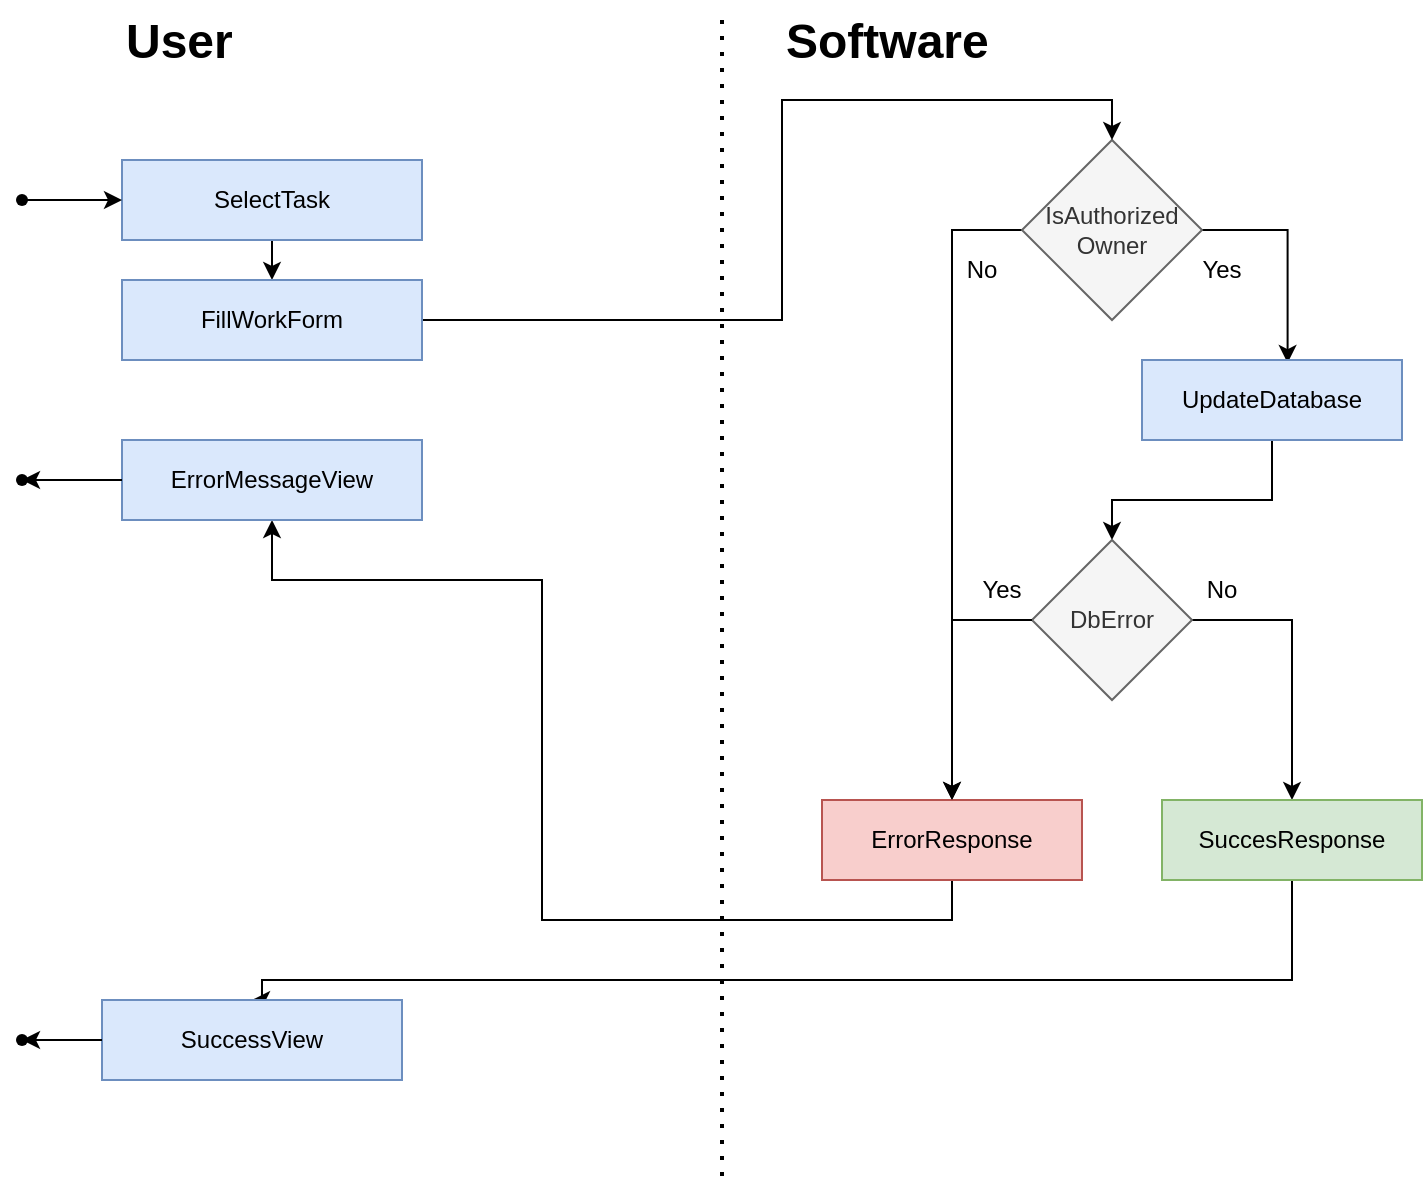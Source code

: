 <mxfile version="24.7.17">
  <diagram id="C5RBs43oDa-KdzZeNtuy" name="Page-1">
    <mxGraphModel dx="1036" dy="606" grid="1" gridSize="10" guides="1" tooltips="1" connect="1" arrows="1" fold="1" page="1" pageScale="1" pageWidth="827" pageHeight="1169" math="0" shadow="0">
      <root>
        <mxCell id="WIyWlLk6GJQsqaUBKTNV-0" />
        <mxCell id="WIyWlLk6GJQsqaUBKTNV-1" parent="WIyWlLk6GJQsqaUBKTNV-0" />
        <mxCell id="aabY8vYiOELEavv-wFIU-2" style="edgeStyle=orthogonalEdgeStyle;rounded=0;orthogonalLoop=1;jettySize=auto;html=1;" parent="WIyWlLk6GJQsqaUBKTNV-1" source="aabY8vYiOELEavv-wFIU-4" target="aabY8vYiOELEavv-wFIU-8" edge="1">
          <mxGeometry relative="1" as="geometry">
            <Array as="points">
              <mxPoint x="485" y="155" />
            </Array>
          </mxGeometry>
        </mxCell>
        <mxCell id="aabY8vYiOELEavv-wFIU-3" style="edgeStyle=orthogonalEdgeStyle;rounded=0;orthogonalLoop=1;jettySize=auto;html=1;entryX=0.56;entryY=0.038;entryDx=0;entryDy=0;entryPerimeter=0;" parent="WIyWlLk6GJQsqaUBKTNV-1" source="aabY8vYiOELEavv-wFIU-4" target="aabY8vYiOELEavv-wFIU-11" edge="1">
          <mxGeometry relative="1" as="geometry">
            <mxPoint x="650" y="260" as="targetPoint" />
            <Array as="points">
              <mxPoint x="653" y="155" />
            </Array>
          </mxGeometry>
        </mxCell>
        <mxCell id="aabY8vYiOELEavv-wFIU-4" value="IsAuthorized Owner" style="rhombus;whiteSpace=wrap;html=1;fillColor=#f5f5f5;fontColor=#333333;strokeColor=#666666;rounded=0;" parent="WIyWlLk6GJQsqaUBKTNV-1" vertex="1">
          <mxGeometry x="520" y="110" width="90" height="90" as="geometry" />
        </mxCell>
        <mxCell id="eI66p3F1mqZY3TlZL7eg-25" style="edgeStyle=orthogonalEdgeStyle;rounded=0;orthogonalLoop=1;jettySize=auto;html=1;exitX=0.5;exitY=1;exitDx=0;exitDy=0;entryX=0.5;entryY=0;entryDx=0;entryDy=0;" edge="1" parent="WIyWlLk6GJQsqaUBKTNV-1" source="aabY8vYiOELEavv-wFIU-6" target="eI66p3F1mqZY3TlZL7eg-24">
          <mxGeometry relative="1" as="geometry" />
        </mxCell>
        <mxCell id="aabY8vYiOELEavv-wFIU-6" value="SelectTask" style="rounded=0;whiteSpace=wrap;html=1;fillColor=#dae8fc;strokeColor=#6c8ebf;" parent="WIyWlLk6GJQsqaUBKTNV-1" vertex="1">
          <mxGeometry x="70" y="120" width="150" height="40" as="geometry" />
        </mxCell>
        <mxCell id="aabY8vYiOELEavv-wFIU-7" style="edgeStyle=orthogonalEdgeStyle;rounded=0;orthogonalLoop=1;jettySize=auto;html=1;exitX=0.5;exitY=1;exitDx=0;exitDy=0;entryX=0.5;entryY=1;entryDx=0;entryDy=0;" parent="WIyWlLk6GJQsqaUBKTNV-1" source="aabY8vYiOELEavv-wFIU-8" target="aabY8vYiOELEavv-wFIU-20" edge="1">
          <mxGeometry relative="1" as="geometry">
            <Array as="points">
              <mxPoint x="485" y="500" />
              <mxPoint x="280" y="500" />
              <mxPoint x="280" y="330" />
              <mxPoint x="145" y="330" />
            </Array>
          </mxGeometry>
        </mxCell>
        <mxCell id="aabY8vYiOELEavv-wFIU-8" value="ErrorResponse" style="rounded=0;whiteSpace=wrap;html=1;fillColor=#f8cecc;strokeColor=#b85450;" parent="WIyWlLk6GJQsqaUBKTNV-1" vertex="1">
          <mxGeometry x="420" y="440" width="130" height="40" as="geometry" />
        </mxCell>
        <mxCell id="aabY8vYiOELEavv-wFIU-9" value="No" style="text;html=1;align=center;verticalAlign=middle;whiteSpace=wrap;rounded=0;" parent="WIyWlLk6GJQsqaUBKTNV-1" vertex="1">
          <mxGeometry x="470" y="160" width="60" height="30" as="geometry" />
        </mxCell>
        <mxCell id="aabY8vYiOELEavv-wFIU-10" style="edgeStyle=orthogonalEdgeStyle;rounded=0;orthogonalLoop=1;jettySize=auto;html=1;exitX=0.5;exitY=1;exitDx=0;exitDy=0;entryX=0.5;entryY=0;entryDx=0;entryDy=0;" parent="WIyWlLk6GJQsqaUBKTNV-1" source="aabY8vYiOELEavv-wFIU-11" target="aabY8vYiOELEavv-wFIU-13" edge="1">
          <mxGeometry relative="1" as="geometry">
            <Array as="points">
              <mxPoint x="645" y="290" />
              <mxPoint x="565" y="290" />
            </Array>
          </mxGeometry>
        </mxCell>
        <mxCell id="aabY8vYiOELEavv-wFIU-11" value="UpdateDatabase" style="rounded=0;whiteSpace=wrap;html=1;fillColor=#dae8fc;strokeColor=#6c8ebf;" parent="WIyWlLk6GJQsqaUBKTNV-1" vertex="1">
          <mxGeometry x="580" y="220" width="130" height="40" as="geometry" />
        </mxCell>
        <mxCell id="aabY8vYiOELEavv-wFIU-12" style="edgeStyle=orthogonalEdgeStyle;rounded=0;orthogonalLoop=1;jettySize=auto;html=1;entryX=0.5;entryY=0;entryDx=0;entryDy=0;" parent="WIyWlLk6GJQsqaUBKTNV-1" source="aabY8vYiOELEavv-wFIU-13" target="aabY8vYiOELEavv-wFIU-18" edge="1">
          <mxGeometry relative="1" as="geometry">
            <Array as="points">
              <mxPoint x="655" y="350" />
            </Array>
          </mxGeometry>
        </mxCell>
        <mxCell id="aabY8vYiOELEavv-wFIU-13" value="DbError" style="rhombus;whiteSpace=wrap;html=1;fillColor=#f5f5f5;fontColor=#333333;strokeColor=#666666;rounded=0;" parent="WIyWlLk6GJQsqaUBKTNV-1" vertex="1">
          <mxGeometry x="525" y="310" width="80" height="80" as="geometry" />
        </mxCell>
        <mxCell id="aabY8vYiOELEavv-wFIU-14" value="Yes" style="text;html=1;align=center;verticalAlign=middle;whiteSpace=wrap;rounded=0;" parent="WIyWlLk6GJQsqaUBKTNV-1" vertex="1">
          <mxGeometry x="590" y="160" width="60" height="30" as="geometry" />
        </mxCell>
        <mxCell id="aabY8vYiOELEavv-wFIU-15" style="edgeStyle=orthogonalEdgeStyle;rounded=0;orthogonalLoop=1;jettySize=auto;html=1;exitX=0.75;exitY=1;exitDx=0;exitDy=0;entryX=0.5;entryY=0;entryDx=0;entryDy=0;" parent="WIyWlLk6GJQsqaUBKTNV-1" source="aabY8vYiOELEavv-wFIU-16" target="aabY8vYiOELEavv-wFIU-8" edge="1">
          <mxGeometry relative="1" as="geometry">
            <Array as="points">
              <mxPoint x="485" y="350" />
            </Array>
          </mxGeometry>
        </mxCell>
        <mxCell id="aabY8vYiOELEavv-wFIU-16" value="Yes" style="text;html=1;align=center;verticalAlign=middle;whiteSpace=wrap;rounded=0;" parent="WIyWlLk6GJQsqaUBKTNV-1" vertex="1">
          <mxGeometry x="480" y="320" width="60" height="30" as="geometry" />
        </mxCell>
        <mxCell id="aabY8vYiOELEavv-wFIU-17" style="edgeStyle=orthogonalEdgeStyle;rounded=0;orthogonalLoop=1;jettySize=auto;html=1;exitX=0.5;exitY=1;exitDx=0;exitDy=0;entryX=0.5;entryY=0;entryDx=0;entryDy=0;" parent="WIyWlLk6GJQsqaUBKTNV-1" source="aabY8vYiOELEavv-wFIU-18" target="aabY8vYiOELEavv-wFIU-21" edge="1">
          <mxGeometry relative="1" as="geometry">
            <Array as="points">
              <mxPoint x="655" y="530" />
              <mxPoint x="140" y="530" />
              <mxPoint x="140" y="540" />
            </Array>
            <mxPoint x="650" y="405" as="sourcePoint" />
            <mxPoint x="140" y="455" as="targetPoint" />
          </mxGeometry>
        </mxCell>
        <mxCell id="aabY8vYiOELEavv-wFIU-18" value="SuccesResponse" style="rounded=0;whiteSpace=wrap;html=1;fillColor=#d5e8d4;strokeColor=#82b366;" parent="WIyWlLk6GJQsqaUBKTNV-1" vertex="1">
          <mxGeometry x="590" y="440" width="130" height="40" as="geometry" />
        </mxCell>
        <mxCell id="aabY8vYiOELEavv-wFIU-19" value="No" style="text;html=1;align=center;verticalAlign=middle;whiteSpace=wrap;rounded=0;" parent="WIyWlLk6GJQsqaUBKTNV-1" vertex="1">
          <mxGeometry x="590" y="320" width="60" height="30" as="geometry" />
        </mxCell>
        <mxCell id="aabY8vYiOELEavv-wFIU-20" value="ErrorMessageView" style="rounded=0;whiteSpace=wrap;html=1;fillColor=#dae8fc;strokeColor=#6c8ebf;" parent="WIyWlLk6GJQsqaUBKTNV-1" vertex="1">
          <mxGeometry x="70" y="260" width="150" height="40" as="geometry" />
        </mxCell>
        <mxCell id="aabY8vYiOELEavv-wFIU-21" value="SuccessView" style="rounded=0;whiteSpace=wrap;html=1;fillColor=#dae8fc;strokeColor=#6c8ebf;" parent="WIyWlLk6GJQsqaUBKTNV-1" vertex="1">
          <mxGeometry x="60" y="540" width="150" height="40" as="geometry" />
        </mxCell>
        <mxCell id="aabY8vYiOELEavv-wFIU-22" value="" style="endArrow=none;dashed=1;html=1;dashPattern=1 3;strokeWidth=2;rounded=0;" parent="WIyWlLk6GJQsqaUBKTNV-1" edge="1">
          <mxGeometry width="50" height="50" relative="1" as="geometry">
            <mxPoint x="370" y="50" as="sourcePoint" />
            <mxPoint x="370" y="630" as="targetPoint" />
          </mxGeometry>
        </mxCell>
        <mxCell id="aabY8vYiOELEavv-wFIU-23" value="&lt;h1 style=&quot;margin-top: 0px;&quot;&gt;User&lt;/h1&gt;" style="text;html=1;whiteSpace=wrap;overflow=hidden;rounded=0;" parent="WIyWlLk6GJQsqaUBKTNV-1" vertex="1">
          <mxGeometry x="70" y="40" width="180" height="50" as="geometry" />
        </mxCell>
        <mxCell id="aabY8vYiOELEavv-wFIU-24" value="&lt;h1 style=&quot;margin-top: 0px;&quot;&gt;Software&lt;/h1&gt;" style="text;html=1;whiteSpace=wrap;overflow=hidden;rounded=0;" parent="WIyWlLk6GJQsqaUBKTNV-1" vertex="1">
          <mxGeometry x="400" y="40" width="180" height="50" as="geometry" />
        </mxCell>
        <mxCell id="aabY8vYiOELEavv-wFIU-25" style="edgeStyle=orthogonalEdgeStyle;orthogonalLoop=1;jettySize=auto;html=1;entryX=0;entryY=0.5;entryDx=0;entryDy=0;" parent="WIyWlLk6GJQsqaUBKTNV-1" source="aabY8vYiOELEavv-wFIU-26" target="aabY8vYiOELEavv-wFIU-6" edge="1">
          <mxGeometry relative="1" as="geometry">
            <mxPoint x="20" y="140" as="sourcePoint" />
            <mxPoint x="70" y="60" as="targetPoint" />
          </mxGeometry>
        </mxCell>
        <mxCell id="aabY8vYiOELEavv-wFIU-27" value="" style="shape=waypoint;sketch=0;fillStyle=solid;size=6;pointerEvents=1;points=[];fillColor=none;resizable=0;rotatable=0;perimeter=centerPerimeter;snapToPoint=1;" parent="WIyWlLk6GJQsqaUBKTNV-1" vertex="1">
          <mxGeometry x="10" y="270" width="20" height="20" as="geometry" />
        </mxCell>
        <mxCell id="aabY8vYiOELEavv-wFIU-28" value="" style="shape=waypoint;sketch=0;fillStyle=solid;size=6;pointerEvents=1;points=[];fillColor=none;resizable=0;rotatable=0;perimeter=centerPerimeter;snapToPoint=1;" parent="WIyWlLk6GJQsqaUBKTNV-1" vertex="1">
          <mxGeometry x="10" y="550" width="20" height="20" as="geometry" />
        </mxCell>
        <mxCell id="aabY8vYiOELEavv-wFIU-30" style="edgeStyle=orthogonalEdgeStyle;orthogonalLoop=1;jettySize=auto;html=1;exitX=0;exitY=0.5;exitDx=0;exitDy=0;entryX=0.836;entryY=0.497;entryDx=0;entryDy=0;entryPerimeter=0;" parent="WIyWlLk6GJQsqaUBKTNV-1" source="aabY8vYiOELEavv-wFIU-20" target="aabY8vYiOELEavv-wFIU-27" edge="1">
          <mxGeometry relative="1" as="geometry" />
        </mxCell>
        <mxCell id="eI66p3F1mqZY3TlZL7eg-0" value="" style="edgeStyle=orthogonalEdgeStyle;orthogonalLoop=1;jettySize=auto;html=1;entryDx=0;entryDy=0;" edge="1" parent="WIyWlLk6GJQsqaUBKTNV-1" target="aabY8vYiOELEavv-wFIU-26">
          <mxGeometry relative="1" as="geometry">
            <mxPoint x="20" y="140" as="sourcePoint" />
            <mxPoint x="70" y="140" as="targetPoint" />
          </mxGeometry>
        </mxCell>
        <mxCell id="aabY8vYiOELEavv-wFIU-26" value="" style="shape=waypoint;sketch=0;fillStyle=solid;size=6;pointerEvents=1;points=[];fillColor=none;resizable=0;rotatable=0;perimeter=centerPerimeter;snapToPoint=1;" parent="WIyWlLk6GJQsqaUBKTNV-1" vertex="1">
          <mxGeometry x="10" y="130" width="20" height="20" as="geometry" />
        </mxCell>
        <mxCell id="eI66p3F1mqZY3TlZL7eg-21" style="edgeStyle=orthogonalEdgeStyle;rounded=0;orthogonalLoop=1;jettySize=auto;html=1;exitX=1;exitY=0.5;exitDx=0;exitDy=0;entryX=1;entryY=0.5;entryDx=0;entryDy=0;" edge="1" parent="WIyWlLk6GJQsqaUBKTNV-1" target="eI66p3F1mqZY3TlZL7eg-20">
          <mxGeometry relative="1" as="geometry">
            <mxPoint x="600" y="950" as="sourcePoint" />
            <Array as="points">
              <mxPoint x="620" y="950" />
              <mxPoint x="620" y="1030" />
              <mxPoint x="250" y="1030" />
              <mxPoint x="250" y="860" />
            </Array>
          </mxGeometry>
        </mxCell>
        <mxCell id="eI66p3F1mqZY3TlZL7eg-23" style="edgeStyle=orthogonalEdgeStyle;rounded=0;orthogonalLoop=1;jettySize=auto;html=1;exitX=0;exitY=0.5;exitDx=0;exitDy=0;entryX=0.66;entryY=0.81;entryDx=0;entryDy=0;entryPerimeter=0;" edge="1" parent="WIyWlLk6GJQsqaUBKTNV-1" source="aabY8vYiOELEavv-wFIU-21" target="aabY8vYiOELEavv-wFIU-28">
          <mxGeometry relative="1" as="geometry">
            <mxPoint x="60" y="860" as="sourcePoint" />
          </mxGeometry>
        </mxCell>
        <mxCell id="eI66p3F1mqZY3TlZL7eg-26" style="edgeStyle=orthogonalEdgeStyle;rounded=0;orthogonalLoop=1;jettySize=auto;html=1;exitX=1;exitY=0.5;exitDx=0;exitDy=0;entryX=0.5;entryY=0;entryDx=0;entryDy=0;" edge="1" parent="WIyWlLk6GJQsqaUBKTNV-1" source="eI66p3F1mqZY3TlZL7eg-24" target="aabY8vYiOELEavv-wFIU-4">
          <mxGeometry relative="1" as="geometry">
            <Array as="points">
              <mxPoint x="400" y="200" />
              <mxPoint x="400" y="90" />
              <mxPoint x="565" y="90" />
            </Array>
          </mxGeometry>
        </mxCell>
        <mxCell id="eI66p3F1mqZY3TlZL7eg-24" value="FillWorkForm" style="rounded=0;whiteSpace=wrap;html=1;fillColor=#dae8fc;strokeColor=#6c8ebf;" vertex="1" parent="WIyWlLk6GJQsqaUBKTNV-1">
          <mxGeometry x="70" y="180" width="150" height="40" as="geometry" />
        </mxCell>
      </root>
    </mxGraphModel>
  </diagram>
</mxfile>
